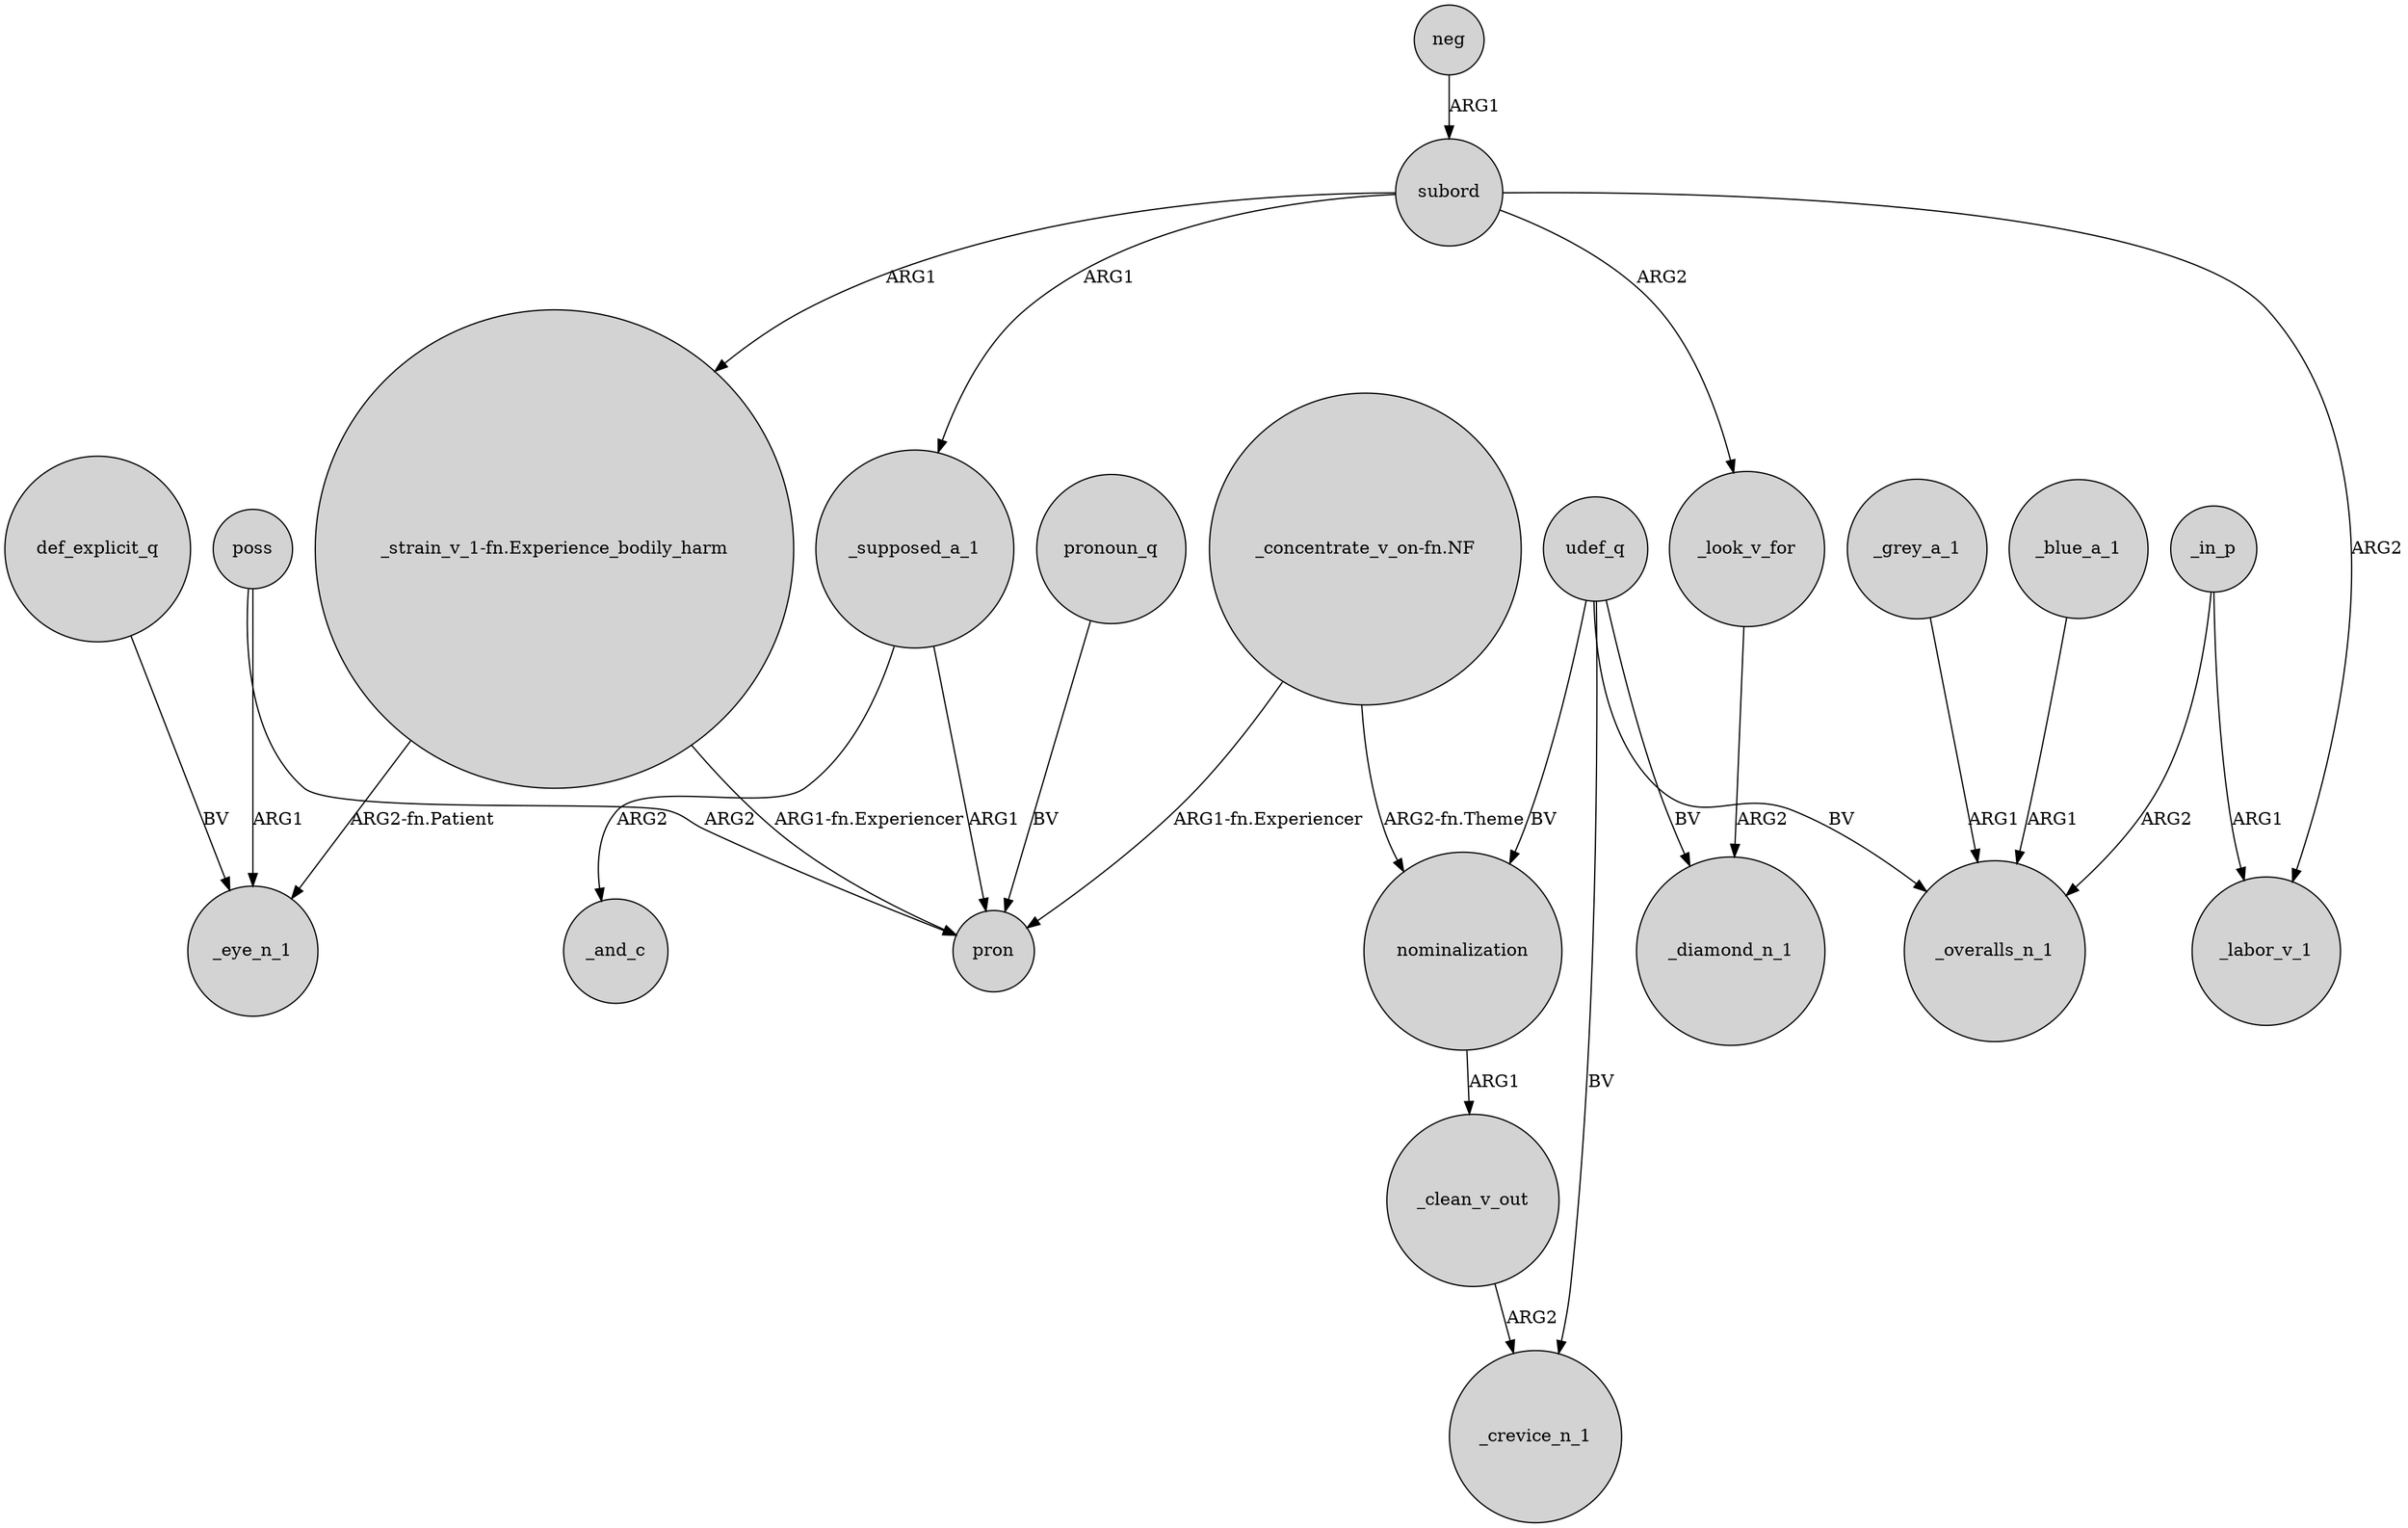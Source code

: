 digraph {
	node [shape=circle style=filled]
	subord -> "_strain_v_1-fn.Experience_bodily_harm" [label=ARG1]
	poss -> pron [label=ARG2]
	subord -> _supposed_a_1 [label=ARG1]
	udef_q -> _crevice_n_1 [label=BV]
	subord -> _look_v_for [label=ARG2]
	udef_q -> _overalls_n_1 [label=BV]
	_look_v_for -> _diamond_n_1 [label=ARG2]
	_grey_a_1 -> _overalls_n_1 [label=ARG1]
	"_concentrate_v_on-fn.NF" -> nominalization [label="ARG2-fn.Theme"]
	udef_q -> _diamond_n_1 [label=BV]
	pronoun_q -> pron [label=BV]
	subord -> _labor_v_1 [label=ARG2]
	"_concentrate_v_on-fn.NF" -> pron [label="ARG1-fn.Experiencer"]
	_blue_a_1 -> _overalls_n_1 [label=ARG1]
	_in_p -> _labor_v_1 [label=ARG1]
	nominalization -> _clean_v_out [label=ARG1]
	udef_q -> nominalization [label=BV]
	_clean_v_out -> _crevice_n_1 [label=ARG2]
	def_explicit_q -> _eye_n_1 [label=BV]
	"_strain_v_1-fn.Experience_bodily_harm" -> _eye_n_1 [label="ARG2-fn.Patient"]
	_supposed_a_1 -> _and_c [label=ARG2]
	_in_p -> _overalls_n_1 [label=ARG2]
	_supposed_a_1 -> pron [label=ARG1]
	neg -> subord [label=ARG1]
	poss -> _eye_n_1 [label=ARG1]
	"_strain_v_1-fn.Experience_bodily_harm" -> pron [label="ARG1-fn.Experiencer"]
}
